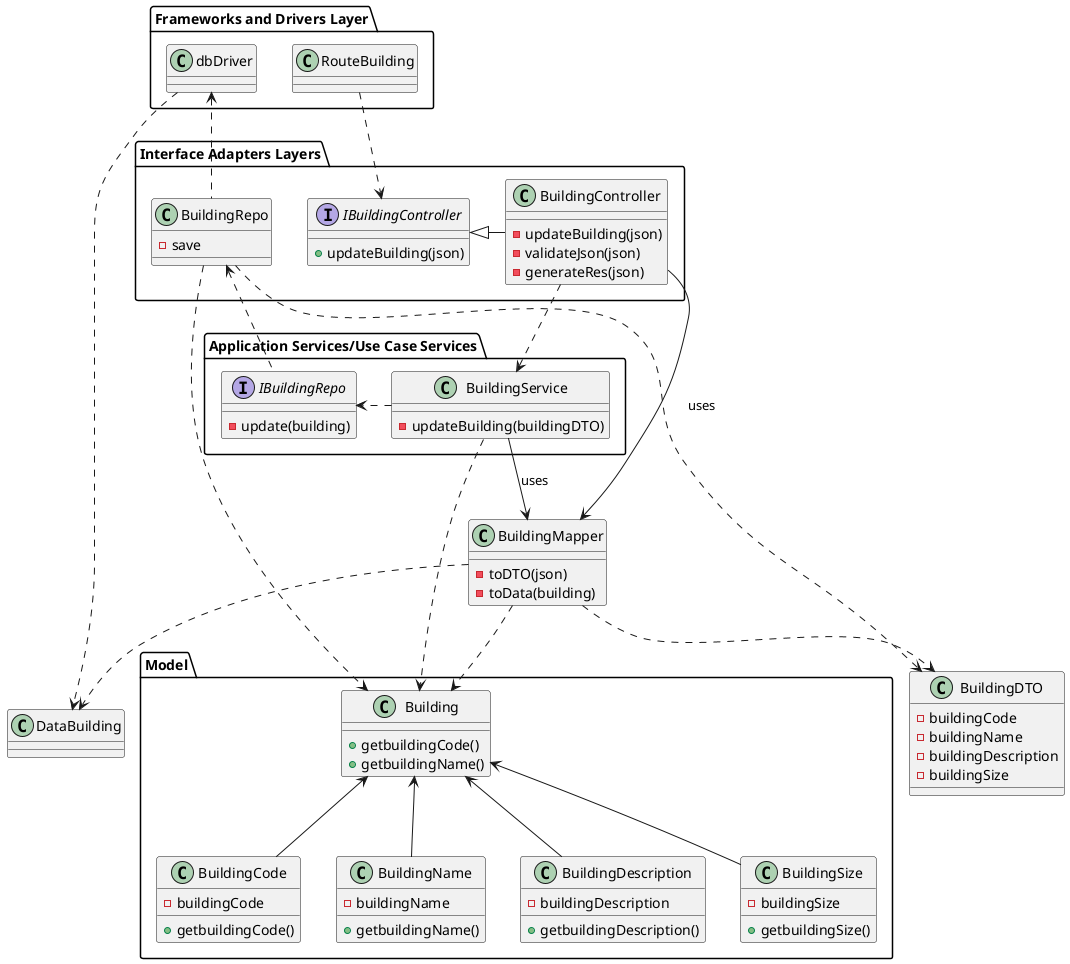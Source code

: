 @startuml

package "Frameworks and Drivers Layer"  {
    class RouteBuilding {}
    class dbDriver {}
}

package "Interface Adapters Layers"  {
    interface IBuildingController {
        +updateBuilding(json)
    }
    class BuildingController {
        -updateBuilding(json)
        -validateJson(json)
        -generateRes(json)
    }
    class BuildingRepo {
        -save
    }
}

BuildingController --> BuildingMapper : uses

package "Application Services/Use Case Services"   {
    class BuildingService {
        -updateBuilding(buildingDTO)
    }
    interface IBuildingRepo {
        -update(building)
    }
}
BuildingService --> BuildingMapper : uses

package "Model"  {
    class Building {
        +getbuildingCode()
        +getbuildingName()
    }
    class BuildingCode {
        -buildingCode
        +getbuildingCode()
    }
    class BuildingName {
        -buildingName
        +getbuildingName()
    }
    class BuildingDescription {
        -buildingDescription
        +getbuildingDescription()
    }
    class BuildingSize {
        -buildingSize
        +getbuildingSize()
    }
}
class BuildingMapper {
    -toDTO(json)
    -toData(building)
}
class BuildingDTO {
    -buildingCode
    -buildingName
    -buildingDescription
    -buildingSize
}
class DataBuilding {}



RouteBuilding .d.> IBuildingController
BuildingController -|> IBuildingController
BuildingController .d.> BuildingService
BuildingService .d.> Building
BuildingService .r.> IBuildingRepo
IBuildingRepo .u.> BuildingRepo
BuildingRepo .u.> dbDriver

BuildingMapper ..> BuildingDTO
BuildingMapper ..> Building
BuildingMapper ..> DataBuilding

dbDriver ..> DataBuilding
BuildingRepo ..> Building
BuildingRepo ..> BuildingDTO

Building <-- BuildingCode
Building <-- BuildingName
Building <-- BuildingDescription
Building <-- BuildingSize


@enduml
